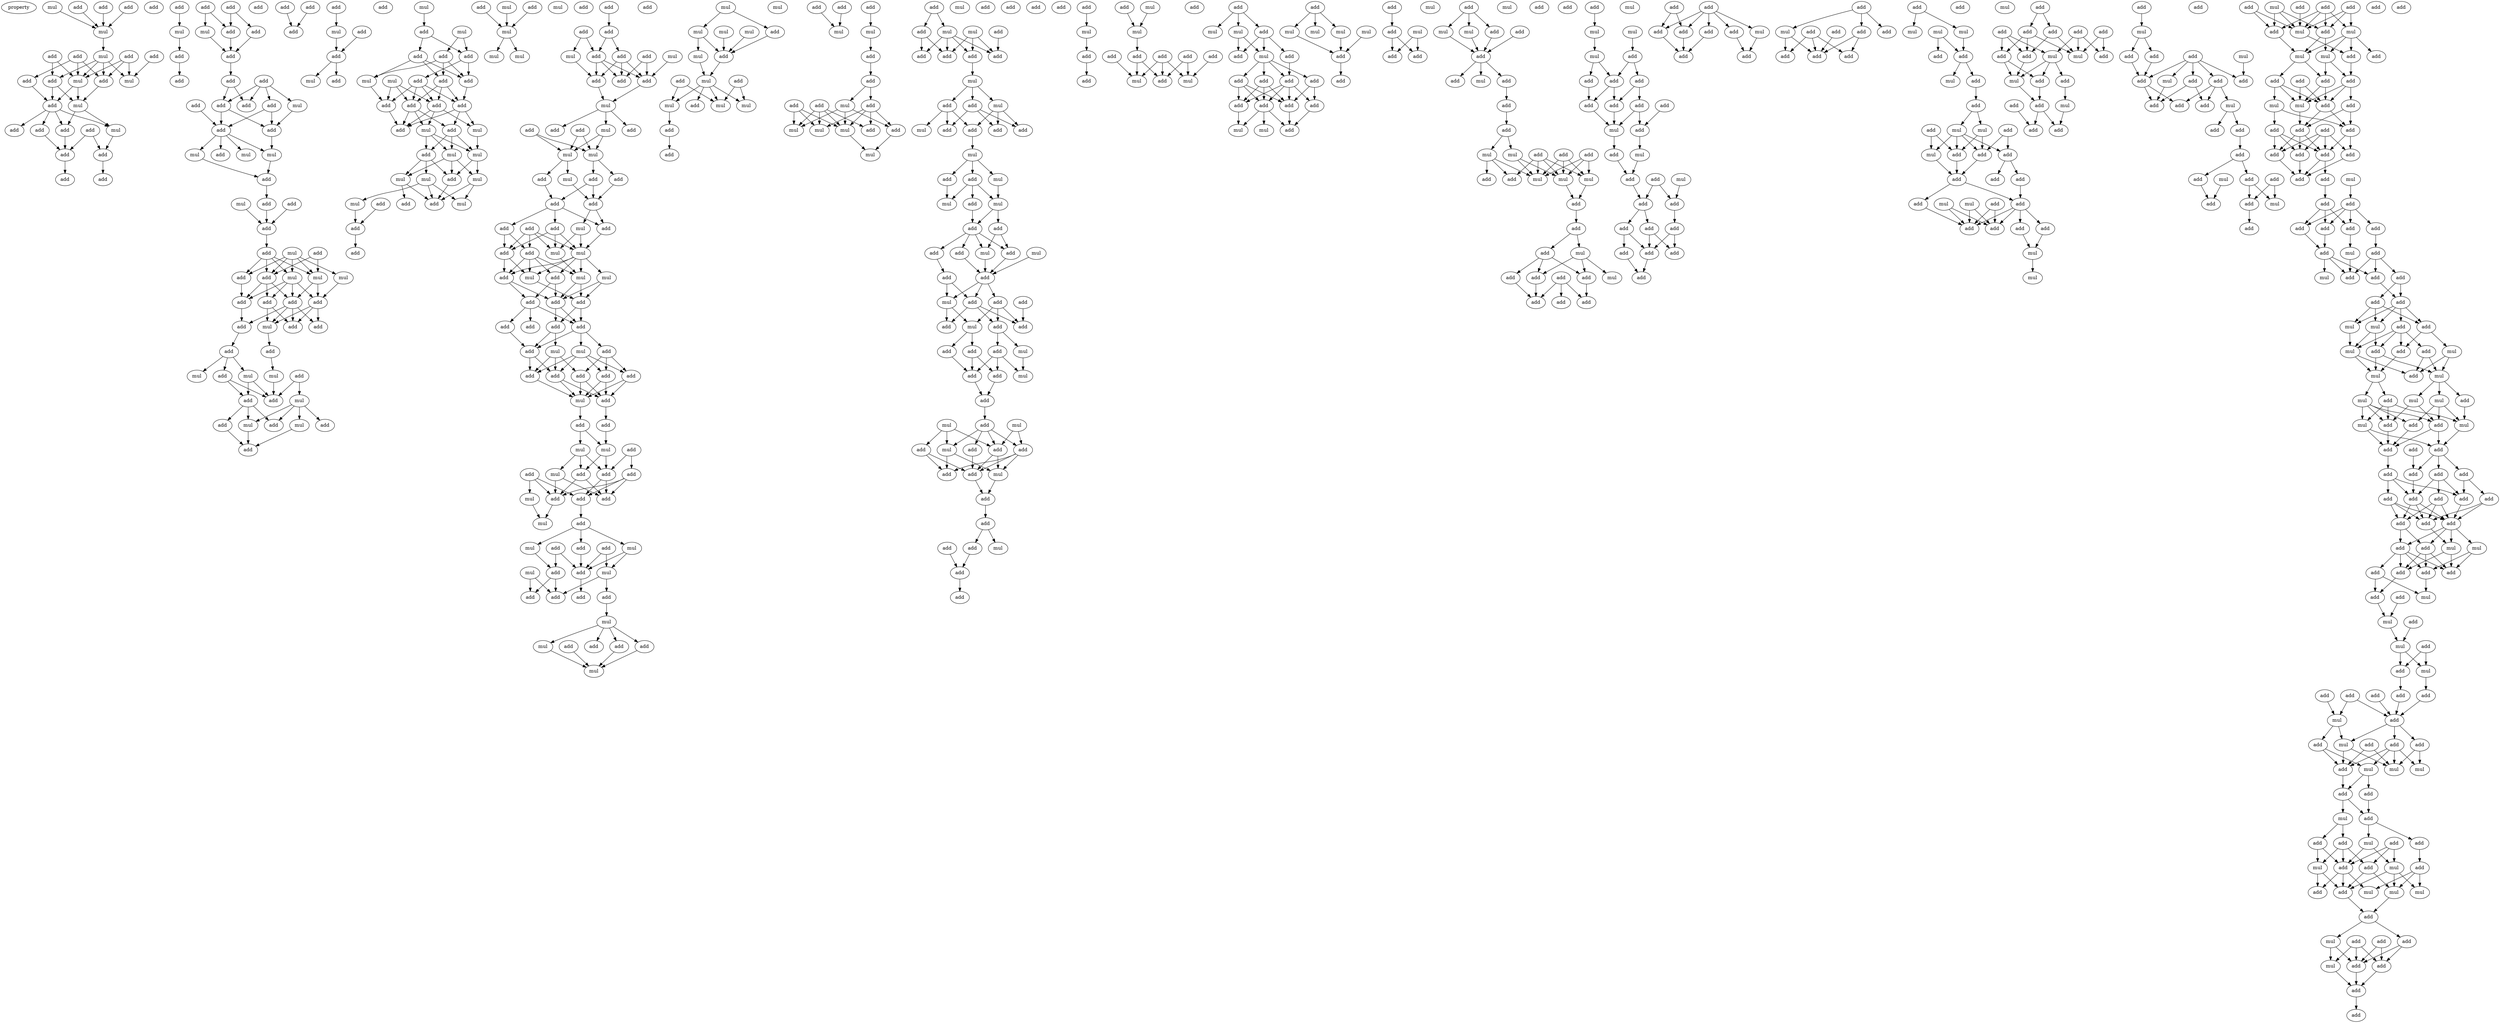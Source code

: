 digraph {
    node [fontcolor=black]
    property [mul=2,lf=1.5]
    0 [ label = mul ];
    1 [ label = add ];
    2 [ label = add ];
    3 [ label = add ];
    4 [ label = add ];
    5 [ label = mul ];
    6 [ label = add ];
    7 [ label = mul ];
    8 [ label = add ];
    9 [ label = add ];
    10 [ label = add ];
    11 [ label = mul ];
    12 [ label = add ];
    13 [ label = mul ];
    14 [ label = add ];
    15 [ label = add ];
    16 [ label = mul ];
    17 [ label = add ];
    18 [ label = add ];
    19 [ label = add ];
    20 [ label = mul ];
    21 [ label = add ];
    22 [ label = add ];
    23 [ label = add ];
    24 [ label = add ];
    25 [ label = add ];
    26 [ label = add ];
    27 [ label = add ];
    28 [ label = mul ];
    29 [ label = add ];
    30 [ label = add ];
    31 [ label = add ];
    32 [ label = add ];
    33 [ label = add ];
    34 [ label = mul ];
    35 [ label = add ];
    36 [ label = add ];
    37 [ label = add ];
    38 [ label = add ];
    39 [ label = add ];
    40 [ label = add ];
    41 [ label = mul ];
    42 [ label = add ];
    43 [ label = add ];
    44 [ label = add ];
    45 [ label = add ];
    46 [ label = add ];
    47 [ label = add ];
    48 [ label = mul ];
    49 [ label = mul ];
    50 [ label = mul ];
    51 [ label = add ];
    52 [ label = mul ];
    53 [ label = add ];
    54 [ label = add ];
    55 [ label = add ];
    56 [ label = add ];
    57 [ label = add ];
    58 [ label = add ];
    59 [ label = add ];
    60 [ label = mul ];
    61 [ label = add ];
    62 [ label = add ];
    63 [ label = mul ];
    64 [ label = mul ];
    65 [ label = mul ];
    66 [ label = add ];
    67 [ label = add ];
    68 [ label = add ];
    69 [ label = add ];
    70 [ label = add ];
    71 [ label = add ];
    72 [ label = add ];
    73 [ label = mul ];
    74 [ label = add ];
    75 [ label = add ];
    76 [ label = add ];
    77 [ label = add ];
    78 [ label = add ];
    79 [ label = mul ];
    80 [ label = mul ];
    81 [ label = mul ];
    82 [ label = add ];
    83 [ label = mul ];
    84 [ label = add ];
    85 [ label = add ];
    86 [ label = add ];
    87 [ label = mul ];
    88 [ label = mul ];
    89 [ label = add ];
    90 [ label = add ];
    91 [ label = add ];
    92 [ label = mul ];
    93 [ label = add ];
    94 [ label = add ];
    95 [ label = mul ];
    96 [ label = add ];
    97 [ label = add ];
    98 [ label = mul ];
    99 [ label = mul ];
    100 [ label = add ];
    101 [ label = add ];
    102 [ label = add ];
    103 [ label = add ];
    104 [ label = add ];
    105 [ label = add ];
    106 [ label = mul ];
    107 [ label = add ];
    108 [ label = mul ];
    109 [ label = add ];
    110 [ label = add ];
    111 [ label = add ];
    112 [ label = add ];
    113 [ label = add ];
    114 [ label = mul ];
    115 [ label = mul ];
    116 [ label = add ];
    117 [ label = mul ];
    118 [ label = add ];
    119 [ label = mul ];
    120 [ label = add ];
    121 [ label = mul ];
    122 [ label = mul ];
    123 [ label = mul ];
    124 [ label = add ];
    125 [ label = add ];
    126 [ label = mul ];
    127 [ label = add ];
    128 [ label = mul ];
    129 [ label = add ];
    130 [ label = add ];
    131 [ label = add ];
    132 [ label = mul ];
    133 [ label = add ];
    134 [ label = mul ];
    135 [ label = mul ];
    136 [ label = mul ];
    137 [ label = add ];
    138 [ label = mul ];
    139 [ label = add ];
    140 [ label = add ];
    141 [ label = add ];
    142 [ label = mul ];
    143 [ label = add ];
    144 [ label = mul ];
    145 [ label = add ];
    146 [ label = add ];
    147 [ label = add ];
    148 [ label = add ];
    149 [ label = add ];
    150 [ label = mul ];
    151 [ label = add ];
    152 [ label = add ];
    153 [ label = add ];
    154 [ label = add ];
    155 [ label = mul ];
    156 [ label = mul ];
    157 [ label = mul ];
    158 [ label = add ];
    159 [ label = add ];
    160 [ label = mul ];
    161 [ label = add ];
    162 [ label = add ];
    163 [ label = add ];
    164 [ label = add ];
    165 [ label = add ];
    166 [ label = add ];
    167 [ label = mul ];
    168 [ label = add ];
    169 [ label = add ];
    170 [ label = mul ];
    171 [ label = add ];
    172 [ label = add ];
    173 [ label = mul ];
    174 [ label = add ];
    175 [ label = mul ];
    176 [ label = mul ];
    177 [ label = mul ];
    178 [ label = add ];
    179 [ label = add ];
    180 [ label = add ];
    181 [ label = add ];
    182 [ label = add ];
    183 [ label = add ];
    184 [ label = add ];
    185 [ label = add ];
    186 [ label = mul ];
    187 [ label = mul ];
    188 [ label = add ];
    189 [ label = add ];
    190 [ label = add ];
    191 [ label = add ];
    192 [ label = add ];
    193 [ label = add ];
    194 [ label = add ];
    195 [ label = add ];
    196 [ label = mul ];
    197 [ label = add ];
    198 [ label = add ];
    199 [ label = mul ];
    200 [ label = add ];
    201 [ label = mul ];
    202 [ label = add ];
    203 [ label = add ];
    204 [ label = add ];
    205 [ label = mul ];
    206 [ label = add ];
    207 [ label = mul ];
    208 [ label = add ];
    209 [ label = add ];
    210 [ label = add ];
    211 [ label = mul ];
    212 [ label = add ];
    213 [ label = mul ];
    214 [ label = add ];
    215 [ label = add ];
    216 [ label = mul ];
    217 [ label = add ];
    218 [ label = add ];
    219 [ label = mul ];
    220 [ label = mul ];
    221 [ label = add ];
    222 [ label = add ];
    223 [ label = add ];
    224 [ label = add ];
    225 [ label = add ];
    226 [ label = mul ];
    227 [ label = add ];
    228 [ label = add ];
    229 [ label = add ];
    230 [ label = mul ];
    231 [ label = add ];
    232 [ label = mul ];
    233 [ label = mul ];
    234 [ label = mul ];
    235 [ label = mul ];
    236 [ label = add ];
    237 [ label = mul ];
    238 [ label = mul ];
    239 [ label = add ];
    240 [ label = mul ];
    241 [ label = add ];
    242 [ label = add ];
    243 [ label = mul ];
    244 [ label = add ];
    245 [ label = mul ];
    246 [ label = mul ];
    247 [ label = mul ];
    248 [ label = add ];
    249 [ label = add ];
    250 [ label = add ];
    251 [ label = add ];
    252 [ label = add ];
    253 [ label = mul ];
    254 [ label = mul ];
    255 [ label = add ];
    256 [ label = add ];
    257 [ label = add ];
    258 [ label = mul ];
    259 [ label = add ];
    260 [ label = add ];
    261 [ label = mul ];
    262 [ label = mul ];
    263 [ label = add ];
    264 [ label = mul ];
    265 [ label = add ];
    266 [ label = mul ];
    267 [ label = add ];
    268 [ label = add ];
    269 [ label = mul ];
    270 [ label = add ];
    271 [ label = mul ];
    272 [ label = add ];
    273 [ label = add ];
    274 [ label = add ];
    275 [ label = add ];
    276 [ label = mul ];
    277 [ label = add ];
    278 [ label = add ];
    279 [ label = mul ];
    280 [ label = add ];
    281 [ label = add ];
    282 [ label = add ];
    283 [ label = mul ];
    284 [ label = add ];
    285 [ label = mul ];
    286 [ label = add ];
    287 [ label = mul ];
    288 [ label = mul ];
    289 [ label = add ];
    290 [ label = mul ];
    291 [ label = add ];
    292 [ label = mul ];
    293 [ label = add ];
    294 [ label = add ];
    295 [ label = add ];
    296 [ label = mul ];
    297 [ label = mul ];
    298 [ label = add ];
    299 [ label = add ];
    300 [ label = add ];
    301 [ label = add ];
    302 [ label = add ];
    303 [ label = mul ];
    304 [ label = add ];
    305 [ label = add ];
    306 [ label = add ];
    307 [ label = add ];
    308 [ label = mul ];
    309 [ label = add ];
    310 [ label = add ];
    311 [ label = mul ];
    312 [ label = add ];
    313 [ label = add ];
    314 [ label = add ];
    315 [ label = add ];
    316 [ label = mul ];
    317 [ label = add ];
    318 [ label = add ];
    319 [ label = add ];
    320 [ label = mul ];
    321 [ label = add ];
    322 [ label = mul ];
    323 [ label = mul ];
    324 [ label = add ];
    325 [ label = add ];
    326 [ label = add ];
    327 [ label = add ];
    328 [ label = mul ];
    329 [ label = add ];
    330 [ label = add ];
    331 [ label = add ];
    332 [ label = add ];
    333 [ label = add ];
    334 [ label = add ];
    335 [ label = add ];
    336 [ label = mul ];
    337 [ label = add ];
    338 [ label = add ];
    339 [ label = add ];
    340 [ label = add ];
    341 [ label = mul ];
    342 [ label = add ];
    343 [ label = add ];
    344 [ label = add ];
    345 [ label = mul ];
    346 [ label = mul ];
    347 [ label = add ];
    348 [ label = add ];
    349 [ label = add ];
    350 [ label = add ];
    351 [ label = add ];
    352 [ label = add ];
    353 [ label = mul ];
    354 [ label = mul ];
    355 [ label = add ];
    356 [ label = add ];
    357 [ label = mul ];
    358 [ label = add ];
    359 [ label = mul ];
    360 [ label = mul ];
    361 [ label = add ];
    362 [ label = add ];
    363 [ label = add ];
    364 [ label = add ];
    365 [ label = add ];
    366 [ label = add ];
    367 [ label = add ];
    368 [ label = add ];
    369 [ label = add ];
    370 [ label = add ];
    371 [ label = mul ];
    372 [ label = mul ];
    373 [ label = add ];
    374 [ label = add ];
    375 [ label = mul ];
    376 [ label = mul ];
    377 [ label = mul ];
    378 [ label = mul ];
    379 [ label = add ];
    380 [ label = add ];
    381 [ label = add ];
    382 [ label = add ];
    383 [ label = mul ];
    384 [ label = add ];
    385 [ label = add ];
    386 [ label = mul ];
    387 [ label = add ];
    388 [ label = mul ];
    389 [ label = mul ];
    390 [ label = mul ];
    391 [ label = add ];
    392 [ label = add ];
    393 [ label = add ];
    394 [ label = add ];
    395 [ label = add ];
    396 [ label = mul ];
    397 [ label = add ];
    398 [ label = add ];
    399 [ label = add ];
    400 [ label = mul ];
    401 [ label = add ];
    402 [ label = add ];
    403 [ label = mul ];
    404 [ label = add ];
    405 [ label = mul ];
    406 [ label = mul ];
    407 [ label = add ];
    408 [ label = mul ];
    409 [ label = add ];
    410 [ label = add ];
    411 [ label = add ];
    412 [ label = add ];
    413 [ label = mul ];
    414 [ label = add ];
    415 [ label = add ];
    416 [ label = mul ];
    417 [ label = add ];
    418 [ label = add ];
    419 [ label = add ];
    420 [ label = add ];
    421 [ label = add ];
    422 [ label = add ];
    423 [ label = add ];
    424 [ label = mul ];
    425 [ label = mul ];
    426 [ label = add ];
    427 [ label = mul ];
    428 [ label = add ];
    429 [ label = add ];
    430 [ label = add ];
    431 [ label = add ];
    432 [ label = add ];
    433 [ label = add ];
    434 [ label = add ];
    435 [ label = mul ];
    436 [ label = add ];
    437 [ label = mul ];
    438 [ label = add ];
    439 [ label = mul ];
    440 [ label = add ];
    441 [ label = mul ];
    442 [ label = add ];
    443 [ label = add ];
    444 [ label = add ];
    445 [ label = add ];
    446 [ label = add ];
    447 [ label = add ];
    448 [ label = add ];
    449 [ label = add ];
    450 [ label = add ];
    451 [ label = add ];
    452 [ label = add ];
    453 [ label = add ];
    454 [ label = add ];
    455 [ label = add ];
    456 [ label = add ];
    457 [ label = mul ];
    458 [ label = add ];
    459 [ label = add ];
    460 [ label = add ];
    461 [ label = add ];
    462 [ label = mul ];
    463 [ label = add ];
    464 [ label = add ];
    465 [ label = add ];
    466 [ label = add ];
    467 [ label = add ];
    468 [ label = add ];
    469 [ label = add ];
    470 [ label = add ];
    471 [ label = mul ];
    472 [ label = mul ];
    473 [ label = mul ];
    474 [ label = add ];
    475 [ label = add ];
    476 [ label = mul ];
    477 [ label = add ];
    478 [ label = mul ];
    479 [ label = add ];
    480 [ label = add ];
    481 [ label = mul ];
    482 [ label = mul ];
    483 [ label = add ];
    484 [ label = add ];
    485 [ label = mul ];
    486 [ label = add ];
    487 [ label = add ];
    488 [ label = add ];
    489 [ label = add ];
    490 [ label = add ];
    491 [ label = add ];
    492 [ label = mul ];
    493 [ label = mul ];
    494 [ label = add ];
    495 [ label = add ];
    496 [ label = add ];
    497 [ label = add ];
    498 [ label = add ];
    499 [ label = add ];
    500 [ label = add ];
    501 [ label = mul ];
    502 [ label = mul ];
    503 [ label = add ];
    504 [ label = add ];
    505 [ label = add ];
    506 [ label = add ];
    507 [ label = add ];
    508 [ label = add ];
    509 [ label = mul ];
    510 [ label = add ];
    511 [ label = add ];
    512 [ label = mul ];
    513 [ label = add ];
    514 [ label = add ];
    515 [ label = mul ];
    516 [ label = add ];
    517 [ label = add ];
    518 [ label = add ];
    519 [ label = mul ];
    520 [ label = add ];
    521 [ label = add ];
    522 [ label = add ];
    523 [ label = mul ];
    524 [ label = mul ];
    525 [ label = add ];
    526 [ label = add ];
    527 [ label = add ];
    528 [ label = add ];
    529 [ label = add ];
    530 [ label = mul ];
    531 [ label = add ];
    532 [ label = add ];
    533 [ label = mul ];
    534 [ label = add ];
    535 [ label = add ];
    536 [ label = add ];
    537 [ label = add ];
    538 [ label = add ];
    539 [ label = add ];
    540 [ label = add ];
    541 [ label = mul ];
    542 [ label = add ];
    543 [ label = add ];
    544 [ label = mul ];
    545 [ label = add ];
    546 [ label = add ];
    547 [ label = add ];
    548 [ label = add ];
    549 [ label = add ];
    550 [ label = add ];
    551 [ label = add ];
    552 [ label = add ];
    553 [ label = mul ];
    554 [ label = add ];
    555 [ label = mul ];
    556 [ label = mul ];
    557 [ label = add ];
    558 [ label = mul ];
    559 [ label = add ];
    560 [ label = mul ];
    561 [ label = add ];
    562 [ label = add ];
    563 [ label = add ];
    564 [ label = add ];
    565 [ label = add ];
    566 [ label = mul ];
    567 [ label = mul ];
    568 [ label = add ];
    569 [ label = add ];
    570 [ label = add ];
    571 [ label = add ];
    572 [ label = add ];
    573 [ label = add ];
    574 [ label = add ];
    575 [ label = add ];
    576 [ label = add ];
    577 [ label = add ];
    578 [ label = add ];
    579 [ label = mul ];
    580 [ label = add ];
    581 [ label = add ];
    582 [ label = add ];
    583 [ label = add ];
    584 [ label = add ];
    585 [ label = add ];
    586 [ label = add ];
    587 [ label = add ];
    588 [ label = mul ];
    589 [ label = add ];
    590 [ label = add ];
    591 [ label = add ];
    592 [ label = mul ];
    593 [ label = add ];
    594 [ label = add ];
    595 [ label = add ];
    596 [ label = add ];
    597 [ label = add ];
    598 [ label = add ];
    599 [ label = mul ];
    600 [ label = mul ];
    601 [ label = mul ];
    602 [ label = add ];
    603 [ label = add ];
    604 [ label = mul ];
    605 [ label = add ];
    606 [ label = add ];
    607 [ label = mul ];
    608 [ label = mul ];
    609 [ label = add ];
    610 [ label = mul ];
    611 [ label = mul ];
    612 [ label = mul ];
    613 [ label = add ];
    614 [ label = add ];
    615 [ label = mul ];
    616 [ label = add ];
    617 [ label = add ];
    618 [ label = mul ];
    619 [ label = add ];
    620 [ label = add ];
    621 [ label = add ];
    622 [ label = add ];
    623 [ label = add ];
    624 [ label = add ];
    625 [ label = add ];
    626 [ label = add ];
    627 [ label = add ];
    628 [ label = add ];
    629 [ label = add ];
    630 [ label = add ];
    631 [ label = add ];
    632 [ label = add ];
    633 [ label = add ];
    634 [ label = add ];
    635 [ label = mul ];
    636 [ label = add ];
    637 [ label = mul ];
    638 [ label = add ];
    639 [ label = add ];
    640 [ label = add ];
    641 [ label = add ];
    642 [ label = add ];
    643 [ label = add ];
    644 [ label = mul ];
    645 [ label = mul ];
    646 [ label = add ];
    647 [ label = mul ];
    648 [ label = add ];
    649 [ label = add ];
    650 [ label = mul ];
    651 [ label = add ];
    652 [ label = add ];
    653 [ label = add ];
    654 [ label = add ];
    655 [ label = add ];
    656 [ label = mul ];
    657 [ label = add ];
    658 [ label = mul ];
    659 [ label = add ];
    660 [ label = add ];
    661 [ label = add ];
    662 [ label = add ];
    663 [ label = mul ];
    664 [ label = mul ];
    665 [ label = mul ];
    666 [ label = add ];
    667 [ label = add ];
    668 [ label = add ];
    669 [ label = add ];
    670 [ label = mul ];
    671 [ label = add ];
    672 [ label = add ];
    673 [ label = mul ];
    674 [ label = add ];
    675 [ label = add ];
    676 [ label = add ];
    677 [ label = mul ];
    678 [ label = add ];
    679 [ label = add ];
    680 [ label = mul ];
    681 [ label = mul ];
    682 [ label = add ];
    683 [ label = add ];
    684 [ label = mul ];
    685 [ label = mul ];
    686 [ label = add ];
    687 [ label = add ];
    688 [ label = mul ];
    689 [ label = add ];
    690 [ label = add ];
    691 [ label = mul ];
    692 [ label = add ];
    693 [ label = add ];
    694 [ label = add ];
    695 [ label = add ];
    696 [ label = add ];
    0 -> 5 [ name = 0 ];
    1 -> 5 [ name = 1 ];
    2 -> 5 [ name = 2 ];
    4 -> 5 [ name = 3 ];
    5 -> 7 [ name = 4 ];
    6 -> 11 [ name = 5 ];
    6 -> 13 [ name = 6 ];
    6 -> 15 [ name = 7 ];
    7 -> 11 [ name = 8 ];
    7 -> 13 [ name = 9 ];
    7 -> 14 [ name = 10 ];
    7 -> 15 [ name = 11 ];
    8 -> 11 [ name = 12 ];
    8 -> 12 [ name = 13 ];
    8 -> 15 [ name = 14 ];
    9 -> 11 [ name = 15 ];
    9 -> 14 [ name = 16 ];
    10 -> 13 [ name = 17 ];
    11 -> 16 [ name = 18 ];
    11 -> 17 [ name = 19 ];
    12 -> 17 [ name = 20 ];
    14 -> 16 [ name = 21 ];
    14 -> 17 [ name = 22 ];
    15 -> 16 [ name = 23 ];
    16 -> 20 [ name = 24 ];
    16 -> 21 [ name = 25 ];
    17 -> 18 [ name = 26 ];
    17 -> 19 [ name = 27 ];
    17 -> 20 [ name = 28 ];
    17 -> 21 [ name = 29 ];
    19 -> 23 [ name = 30 ];
    20 -> 25 [ name = 31 ];
    21 -> 23 [ name = 32 ];
    22 -> 23 [ name = 33 ];
    22 -> 25 [ name = 34 ];
    23 -> 27 [ name = 35 ];
    24 -> 28 [ name = 36 ];
    25 -> 26 [ name = 37 ];
    28 -> 29 [ name = 38 ];
    29 -> 30 [ name = 39 ];
    31 -> 33 [ name = 40 ];
    31 -> 35 [ name = 41 ];
    32 -> 33 [ name = 42 ];
    32 -> 34 [ name = 43 ];
    33 -> 37 [ name = 44 ];
    34 -> 37 [ name = 45 ];
    35 -> 37 [ name = 46 ];
    37 -> 39 [ name = 47 ];
    38 -> 40 [ name = 48 ];
    38 -> 41 [ name = 49 ];
    38 -> 43 [ name = 50 ];
    38 -> 44 [ name = 51 ];
    39 -> 40 [ name = 52 ];
    39 -> 43 [ name = 53 ];
    41 -> 46 [ name = 54 ];
    42 -> 45 [ name = 55 ];
    43 -> 45 [ name = 56 ];
    43 -> 46 [ name = 57 ];
    44 -> 45 [ name = 58 ];
    44 -> 46 [ name = 59 ];
    45 -> 47 [ name = 60 ];
    45 -> 48 [ name = 61 ];
    45 -> 49 [ name = 62 ];
    45 -> 50 [ name = 63 ];
    46 -> 49 [ name = 64 ];
    48 -> 51 [ name = 65 ];
    49 -> 51 [ name = 66 ];
    51 -> 54 [ name = 67 ];
    52 -> 58 [ name = 68 ];
    53 -> 57 [ name = 69 ];
    54 -> 58 [ name = 70 ];
    55 -> 57 [ name = 71 ];
    56 -> 58 [ name = 72 ];
    58 -> 61 [ name = 73 ];
    59 -> 64 [ name = 74 ];
    59 -> 66 [ name = 75 ];
    60 -> 62 [ name = 76 ];
    60 -> 63 [ name = 77 ];
    60 -> 64 [ name = 78 ];
    60 -> 65 [ name = 79 ];
    60 -> 66 [ name = 80 ];
    61 -> 62 [ name = 81 ];
    61 -> 63 [ name = 82 ];
    61 -> 64 [ name = 83 ];
    61 -> 66 [ name = 84 ];
    62 -> 69 [ name = 85 ];
    63 -> 67 [ name = 86 ];
    63 -> 68 [ name = 87 ];
    63 -> 69 [ name = 88 ];
    63 -> 70 [ name = 89 ];
    64 -> 67 [ name = 90 ];
    64 -> 68 [ name = 91 ];
    65 -> 67 [ name = 92 ];
    66 -> 68 [ name = 93 ];
    66 -> 69 [ name = 94 ];
    66 -> 70 [ name = 95 ];
    67 -> 71 [ name = 96 ];
    67 -> 73 [ name = 97 ];
    67 -> 74 [ name = 98 ];
    68 -> 71 [ name = 99 ];
    68 -> 72 [ name = 100 ];
    68 -> 73 [ name = 101 ];
    68 -> 74 [ name = 102 ];
    69 -> 72 [ name = 103 ];
    70 -> 73 [ name = 104 ];
    70 -> 74 [ name = 105 ];
    72 -> 76 [ name = 106 ];
    73 -> 75 [ name = 107 ];
    75 -> 80 [ name = 108 ];
    76 -> 78 [ name = 109 ];
    76 -> 79 [ name = 110 ];
    76 -> 81 [ name = 111 ];
    77 -> 82 [ name = 112 ];
    77 -> 83 [ name = 113 ];
    78 -> 82 [ name = 114 ];
    78 -> 84 [ name = 115 ];
    79 -> 82 [ name = 116 ];
    79 -> 84 [ name = 117 ];
    80 -> 82 [ name = 118 ];
    83 -> 86 [ name = 119 ];
    83 -> 87 [ name = 120 ];
    83 -> 88 [ name = 121 ];
    83 -> 89 [ name = 122 ];
    84 -> 85 [ name = 123 ];
    84 -> 86 [ name = 124 ];
    84 -> 88 [ name = 125 ];
    85 -> 91 [ name = 126 ];
    87 -> 91 [ name = 127 ];
    88 -> 91 [ name = 128 ];
    90 -> 92 [ name = 129 ];
    92 -> 94 [ name = 130 ];
    93 -> 94 [ name = 131 ];
    94 -> 95 [ name = 132 ];
    94 -> 97 [ name = 133 ];
    98 -> 100 [ name = 134 ];
    99 -> 101 [ name = 135 ];
    99 -> 103 [ name = 136 ];
    100 -> 102 [ name = 137 ];
    100 -> 103 [ name = 138 ];
    101 -> 104 [ name = 139 ];
    101 -> 107 [ name = 140 ];
    101 -> 108 [ name = 141 ];
    102 -> 104 [ name = 142 ];
    102 -> 107 [ name = 143 ];
    102 -> 108 [ name = 144 ];
    103 -> 104 [ name = 145 ];
    103 -> 105 [ name = 146 ];
    104 -> 112 [ name = 147 ];
    105 -> 109 [ name = 148 ];
    105 -> 110 [ name = 149 ];
    105 -> 111 [ name = 150 ];
    105 -> 112 [ name = 151 ];
    106 -> 109 [ name = 152 ];
    106 -> 110 [ name = 153 ];
    106 -> 111 [ name = 154 ];
    107 -> 109 [ name = 155 ];
    107 -> 111 [ name = 156 ];
    107 -> 112 [ name = 157 ];
    108 -> 110 [ name = 158 ];
    109 -> 114 [ name = 159 ];
    109 -> 115 [ name = 160 ];
    109 -> 116 [ name = 161 ];
    110 -> 116 [ name = 162 ];
    111 -> 113 [ name = 163 ];
    111 -> 115 [ name = 164 ];
    111 -> 116 [ name = 165 ];
    112 -> 113 [ name = 166 ];
    112 -> 114 [ name = 167 ];
    112 -> 116 [ name = 168 ];
    113 -> 117 [ name = 169 ];
    113 -> 118 [ name = 170 ];
    113 -> 119 [ name = 171 ];
    114 -> 119 [ name = 172 ];
    115 -> 117 [ name = 173 ];
    115 -> 118 [ name = 174 ];
    115 -> 119 [ name = 175 ];
    117 -> 120 [ name = 176 ];
    117 -> 122 [ name = 177 ];
    117 -> 123 [ name = 178 ];
    118 -> 120 [ name = 179 ];
    118 -> 121 [ name = 180 ];
    118 -> 123 [ name = 181 ];
    119 -> 120 [ name = 182 ];
    119 -> 122 [ name = 183 ];
    120 -> 124 [ name = 184 ];
    121 -> 124 [ name = 185 ];
    121 -> 126 [ name = 186 ];
    121 -> 128 [ name = 187 ];
    122 -> 124 [ name = 188 ];
    122 -> 128 [ name = 189 ];
    123 -> 124 [ name = 190 ];
    123 -> 125 [ name = 191 ];
    126 -> 129 [ name = 192 ];
    127 -> 129 [ name = 193 ];
    129 -> 130 [ name = 194 ];
    131 -> 134 [ name = 195 ];
    132 -> 134 [ name = 196 ];
    133 -> 134 [ name = 197 ];
    134 -> 136 [ name = 198 ];
    134 -> 138 [ name = 199 ];
    139 -> 141 [ name = 200 ];
    140 -> 142 [ name = 201 ];
    140 -> 146 [ name = 202 ];
    141 -> 143 [ name = 203 ];
    141 -> 146 [ name = 204 ];
    142 -> 149 [ name = 205 ];
    143 -> 147 [ name = 206 ];
    143 -> 148 [ name = 207 ];
    143 -> 149 [ name = 208 ];
    144 -> 147 [ name = 209 ];
    145 -> 147 [ name = 210 ];
    145 -> 148 [ name = 211 ];
    146 -> 147 [ name = 212 ];
    146 -> 148 [ name = 213 ];
    146 -> 149 [ name = 214 ];
    147 -> 150 [ name = 215 ];
    149 -> 150 [ name = 216 ];
    150 -> 152 [ name = 217 ];
    150 -> 154 [ name = 218 ];
    150 -> 155 [ name = 219 ];
    151 -> 156 [ name = 220 ];
    151 -> 157 [ name = 221 ];
    153 -> 156 [ name = 222 ];
    153 -> 157 [ name = 223 ];
    155 -> 156 [ name = 224 ];
    155 -> 157 [ name = 225 ];
    156 -> 159 [ name = 226 ];
    156 -> 162 [ name = 227 ];
    157 -> 160 [ name = 228 ];
    157 -> 161 [ name = 229 ];
    159 -> 163 [ name = 230 ];
    159 -> 164 [ name = 231 ];
    160 -> 164 [ name = 232 ];
    161 -> 163 [ name = 233 ];
    162 -> 164 [ name = 234 ];
    163 -> 165 [ name = 235 ];
    163 -> 166 [ name = 236 ];
    163 -> 169 [ name = 237 ];
    164 -> 166 [ name = 238 ];
    164 -> 167 [ name = 239 ];
    165 -> 171 [ name = 240 ];
    165 -> 172 [ name = 241 ];
    166 -> 170 [ name = 242 ];
    167 -> 170 [ name = 243 ];
    167 -> 173 [ name = 244 ];
    168 -> 170 [ name = 245 ];
    168 -> 171 [ name = 246 ];
    168 -> 172 [ name = 247 ];
    168 -> 173 [ name = 248 ];
    169 -> 170 [ name = 249 ];
    169 -> 171 [ name = 250 ];
    169 -> 173 [ name = 251 ];
    170 -> 174 [ name = 252 ];
    170 -> 175 [ name = 253 ];
    170 -> 176 [ name = 254 ];
    170 -> 177 [ name = 255 ];
    170 -> 178 [ name = 256 ];
    171 -> 174 [ name = 257 ];
    171 -> 176 [ name = 258 ];
    172 -> 174 [ name = 259 ];
    172 -> 175 [ name = 260 ];
    172 -> 176 [ name = 261 ];
    172 -> 178 [ name = 262 ];
    173 -> 175 [ name = 263 ];
    174 -> 179 [ name = 264 ];
    174 -> 180 [ name = 265 ];
    175 -> 180 [ name = 266 ];
    175 -> 181 [ name = 267 ];
    176 -> 181 [ name = 268 ];
    177 -> 180 [ name = 269 ];
    177 -> 181 [ name = 270 ];
    178 -> 179 [ name = 271 ];
    178 -> 180 [ name = 272 ];
    179 -> 182 [ name = 273 ];
    179 -> 184 [ name = 274 ];
    179 -> 185 [ name = 275 ];
    180 -> 183 [ name = 276 ];
    180 -> 185 [ name = 277 ];
    181 -> 183 [ name = 278 ];
    181 -> 185 [ name = 279 ];
    183 -> 187 [ name = 280 ];
    183 -> 189 [ name = 281 ];
    184 -> 189 [ name = 282 ];
    185 -> 186 [ name = 283 ];
    185 -> 188 [ name = 284 ];
    185 -> 189 [ name = 285 ];
    186 -> 190 [ name = 286 ];
    186 -> 191 [ name = 287 ];
    186 -> 192 [ name = 288 ];
    186 -> 193 [ name = 289 ];
    187 -> 190 [ name = 290 ];
    187 -> 192 [ name = 291 ];
    187 -> 194 [ name = 292 ];
    188 -> 191 [ name = 293 ];
    188 -> 193 [ name = 294 ];
    188 -> 194 [ name = 295 ];
    189 -> 190 [ name = 296 ];
    189 -> 192 [ name = 297 ];
    190 -> 196 [ name = 298 ];
    191 -> 195 [ name = 299 ];
    191 -> 196 [ name = 300 ];
    192 -> 195 [ name = 301 ];
    192 -> 196 [ name = 302 ];
    193 -> 195 [ name = 303 ];
    193 -> 196 [ name = 304 ];
    194 -> 195 [ name = 305 ];
    194 -> 196 [ name = 306 ];
    195 -> 197 [ name = 307 ];
    196 -> 198 [ name = 308 ];
    197 -> 199 [ name = 309 ];
    198 -> 199 [ name = 310 ];
    198 -> 201 [ name = 311 ];
    199 -> 203 [ name = 312 ];
    199 -> 204 [ name = 313 ];
    200 -> 204 [ name = 314 ];
    200 -> 206 [ name = 315 ];
    201 -> 203 [ name = 316 ];
    201 -> 204 [ name = 317 ];
    201 -> 205 [ name = 318 ];
    202 -> 207 [ name = 319 ];
    202 -> 208 [ name = 320 ];
    202 -> 209 [ name = 321 ];
    203 -> 209 [ name = 322 ];
    203 -> 210 [ name = 323 ];
    204 -> 208 [ name = 324 ];
    204 -> 210 [ name = 325 ];
    205 -> 209 [ name = 326 ];
    205 -> 210 [ name = 327 ];
    206 -> 208 [ name = 328 ];
    206 -> 209 [ name = 329 ];
    206 -> 210 [ name = 330 ];
    207 -> 211 [ name = 331 ];
    208 -> 212 [ name = 332 ];
    209 -> 211 [ name = 333 ];
    212 -> 213 [ name = 334 ];
    212 -> 215 [ name = 335 ];
    212 -> 216 [ name = 336 ];
    213 -> 219 [ name = 337 ];
    213 -> 221 [ name = 338 ];
    214 -> 219 [ name = 339 ];
    214 -> 221 [ name = 340 ];
    215 -> 221 [ name = 341 ];
    216 -> 218 [ name = 342 ];
    217 -> 218 [ name = 343 ];
    217 -> 221 [ name = 344 ];
    218 -> 222 [ name = 345 ];
    218 -> 223 [ name = 346 ];
    219 -> 223 [ name = 347 ];
    219 -> 224 [ name = 348 ];
    220 -> 222 [ name = 349 ];
    220 -> 223 [ name = 350 ];
    221 -> 225 [ name = 351 ];
    224 -> 226 [ name = 352 ];
    226 -> 227 [ name = 353 ];
    226 -> 228 [ name = 354 ];
    226 -> 229 [ name = 355 ];
    226 -> 230 [ name = 356 ];
    227 -> 232 [ name = 357 ];
    229 -> 232 [ name = 358 ];
    230 -> 232 [ name = 359 ];
    231 -> 232 [ name = 360 ];
    233 -> 236 [ name = 361 ];
    233 -> 237 [ name = 362 ];
    234 -> 239 [ name = 363 ];
    235 -> 239 [ name = 364 ];
    236 -> 239 [ name = 365 ];
    237 -> 238 [ name = 366 ];
    237 -> 239 [ name = 367 ];
    238 -> 240 [ name = 368 ];
    239 -> 240 [ name = 369 ];
    240 -> 244 [ name = 370 ];
    240 -> 245 [ name = 371 ];
    240 -> 246 [ name = 372 ];
    240 -> 247 [ name = 373 ];
    241 -> 245 [ name = 374 ];
    241 -> 246 [ name = 375 ];
    242 -> 246 [ name = 376 ];
    242 -> 247 [ name = 377 ];
    245 -> 248 [ name = 378 ];
    248 -> 251 [ name = 379 ];
    249 -> 254 [ name = 380 ];
    250 -> 253 [ name = 381 ];
    252 -> 254 [ name = 382 ];
    253 -> 255 [ name = 383 ];
    255 -> 256 [ name = 384 ];
    256 -> 257 [ name = 385 ];
    256 -> 258 [ name = 386 ];
    257 -> 261 [ name = 387 ];
    257 -> 263 [ name = 388 ];
    257 -> 264 [ name = 389 ];
    257 -> 265 [ name = 390 ];
    258 -> 262 [ name = 391 ];
    258 -> 264 [ name = 392 ];
    258 -> 265 [ name = 393 ];
    259 -> 261 [ name = 394 ];
    259 -> 262 [ name = 395 ];
    259 -> 264 [ name = 396 ];
    260 -> 261 [ name = 397 ];
    260 -> 262 [ name = 398 ];
    260 -> 263 [ name = 399 ];
    260 -> 264 [ name = 400 ];
    264 -> 266 [ name = 401 ];
    265 -> 266 [ name = 402 ];
    267 -> 269 [ name = 403 ];
    267 -> 270 [ name = 404 ];
    268 -> 273 [ name = 405 ];
    269 -> 272 [ name = 406 ];
    269 -> 273 [ name = 407 ];
    269 -> 274 [ name = 408 ];
    269 -> 275 [ name = 409 ];
    270 -> 272 [ name = 410 ];
    270 -> 275 [ name = 411 ];
    271 -> 272 [ name = 412 ];
    271 -> 273 [ name = 413 ];
    271 -> 274 [ name = 414 ];
    274 -> 276 [ name = 415 ];
    276 -> 277 [ name = 416 ];
    276 -> 278 [ name = 417 ];
    276 -> 279 [ name = 418 ];
    277 -> 280 [ name = 419 ];
    277 -> 282 [ name = 420 ];
    277 -> 283 [ name = 421 ];
    278 -> 280 [ name = 422 ];
    278 -> 281 [ name = 423 ];
    278 -> 284 [ name = 424 ];
    279 -> 281 [ name = 425 ];
    279 -> 282 [ name = 426 ];
    279 -> 284 [ name = 427 ];
    282 -> 285 [ name = 428 ];
    285 -> 286 [ name = 429 ];
    285 -> 288 [ name = 430 ];
    285 -> 289 [ name = 431 ];
    286 -> 290 [ name = 432 ];
    288 -> 292 [ name = 433 ];
    289 -> 290 [ name = 434 ];
    289 -> 291 [ name = 435 ];
    289 -> 292 [ name = 436 ];
    291 -> 294 [ name = 437 ];
    292 -> 293 [ name = 438 ];
    292 -> 294 [ name = 439 ];
    293 -> 295 [ name = 440 ];
    293 -> 296 [ name = 441 ];
    294 -> 295 [ name = 442 ];
    294 -> 296 [ name = 443 ];
    294 -> 298 [ name = 444 ];
    294 -> 299 [ name = 445 ];
    295 -> 300 [ name = 446 ];
    296 -> 300 [ name = 447 ];
    297 -> 300 [ name = 448 ];
    298 -> 300 [ name = 449 ];
    299 -> 301 [ name = 450 ];
    300 -> 302 [ name = 451 ];
    300 -> 303 [ name = 452 ];
    300 -> 304 [ name = 453 ];
    301 -> 303 [ name = 454 ];
    301 -> 304 [ name = 455 ];
    302 -> 306 [ name = 456 ];
    302 -> 308 [ name = 457 ];
    302 -> 310 [ name = 458 ];
    303 -> 307 [ name = 459 ];
    303 -> 308 [ name = 460 ];
    304 -> 306 [ name = 461 ];
    304 -> 307 [ name = 462 ];
    304 -> 310 [ name = 463 ];
    305 -> 310 [ name = 464 ];
    306 -> 311 [ name = 465 ];
    306 -> 312 [ name = 466 ];
    308 -> 313 [ name = 467 ];
    308 -> 314 [ name = 468 ];
    311 -> 316 [ name = 469 ];
    312 -> 315 [ name = 470 ];
    312 -> 316 [ name = 471 ];
    312 -> 318 [ name = 472 ];
    313 -> 315 [ name = 473 ];
    314 -> 315 [ name = 474 ];
    314 -> 318 [ name = 475 ];
    315 -> 319 [ name = 476 ];
    318 -> 319 [ name = 477 ];
    319 -> 321 [ name = 478 ];
    320 -> 323 [ name = 479 ];
    320 -> 324 [ name = 480 ];
    320 -> 325 [ name = 481 ];
    321 -> 323 [ name = 482 ];
    321 -> 324 [ name = 483 ];
    321 -> 326 [ name = 484 ];
    321 -> 327 [ name = 485 ];
    322 -> 324 [ name = 486 ];
    322 -> 326 [ name = 487 ];
    323 -> 328 [ name = 488 ];
    323 -> 329 [ name = 489 ];
    324 -> 328 [ name = 490 ];
    324 -> 330 [ name = 491 ];
    325 -> 329 [ name = 492 ];
    325 -> 330 [ name = 493 ];
    326 -> 328 [ name = 494 ];
    326 -> 329 [ name = 495 ];
    326 -> 330 [ name = 496 ];
    327 -> 330 [ name = 497 ];
    328 -> 331 [ name = 498 ];
    330 -> 331 [ name = 499 ];
    331 -> 332 [ name = 500 ];
    332 -> 336 [ name = 501 ];
    332 -> 337 [ name = 502 ];
    335 -> 338 [ name = 503 ];
    337 -> 338 [ name = 504 ];
    338 -> 339 [ name = 505 ];
    340 -> 341 [ name = 506 ];
    341 -> 342 [ name = 507 ];
    342 -> 343 [ name = 508 ];
    344 -> 346 [ name = 509 ];
    345 -> 346 [ name = 510 ];
    346 -> 347 [ name = 511 ];
    347 -> 352 [ name = 512 ];
    347 -> 354 [ name = 513 ];
    348 -> 353 [ name = 514 ];
    349 -> 354 [ name = 515 ];
    350 -> 352 [ name = 516 ];
    350 -> 353 [ name = 517 ];
    350 -> 354 [ name = 518 ];
    351 -> 352 [ name = 519 ];
    351 -> 353 [ name = 520 ];
    356 -> 357 [ name = 521 ];
    356 -> 358 [ name = 522 ];
    356 -> 359 [ name = 523 ];
    358 -> 360 [ name = 524 ];
    358 -> 361 [ name = 525 ];
    358 -> 362 [ name = 526 ];
    359 -> 360 [ name = 527 ];
    359 -> 361 [ name = 528 ];
    360 -> 363 [ name = 529 ];
    360 -> 364 [ name = 530 ];
    360 -> 365 [ name = 531 ];
    360 -> 366 [ name = 532 ];
    362 -> 363 [ name = 533 ];
    363 -> 367 [ name = 534 ];
    363 -> 368 [ name = 535 ];
    363 -> 369 [ name = 536 ];
    363 -> 370 [ name = 537 ];
    364 -> 367 [ name = 538 ];
    364 -> 369 [ name = 539 ];
    365 -> 368 [ name = 540 ];
    365 -> 369 [ name = 541 ];
    365 -> 370 [ name = 542 ];
    366 -> 368 [ name = 543 ];
    366 -> 369 [ name = 544 ];
    366 -> 370 [ name = 545 ];
    367 -> 373 [ name = 546 ];
    368 -> 372 [ name = 547 ];
    369 -> 373 [ name = 548 ];
    370 -> 371 [ name = 549 ];
    370 -> 372 [ name = 550 ];
    370 -> 373 [ name = 551 ];
    374 -> 375 [ name = 552 ];
    374 -> 376 [ name = 553 ];
    374 -> 378 [ name = 554 ];
    375 -> 379 [ name = 555 ];
    377 -> 379 [ name = 556 ];
    378 -> 379 [ name = 557 ];
    379 -> 382 [ name = 558 ];
    380 -> 381 [ name = 559 ];
    381 -> 384 [ name = 560 ];
    381 -> 385 [ name = 561 ];
    383 -> 384 [ name = 562 ];
    383 -> 385 [ name = 563 ];
    387 -> 388 [ name = 564 ];
    387 -> 390 [ name = 565 ];
    387 -> 391 [ name = 566 ];
    388 -> 393 [ name = 567 ];
    390 -> 393 [ name = 568 ];
    391 -> 393 [ name = 569 ];
    392 -> 393 [ name = 570 ];
    393 -> 394 [ name = 571 ];
    393 -> 396 [ name = 572 ];
    393 -> 397 [ name = 573 ];
    397 -> 398 [ name = 574 ];
    398 -> 399 [ name = 575 ];
    399 -> 400 [ name = 576 ];
    399 -> 403 [ name = 577 ];
    400 -> 406 [ name = 578 ];
    400 -> 407 [ name = 579 ];
    400 -> 409 [ name = 580 ];
    401 -> 405 [ name = 581 ];
    401 -> 406 [ name = 582 ];
    401 -> 407 [ name = 583 ];
    401 -> 408 [ name = 584 ];
    402 -> 405 [ name = 585 ];
    402 -> 406 [ name = 586 ];
    402 -> 408 [ name = 587 ];
    403 -> 406 [ name = 588 ];
    403 -> 408 [ name = 589 ];
    404 -> 405 [ name = 590 ];
    404 -> 406 [ name = 591 ];
    404 -> 408 [ name = 592 ];
    405 -> 410 [ name = 593 ];
    408 -> 410 [ name = 594 ];
    410 -> 411 [ name = 595 ];
    411 -> 412 [ name = 596 ];
    411 -> 413 [ name = 597 ];
    412 -> 414 [ name = 598 ];
    412 -> 417 [ name = 599 ];
    412 -> 418 [ name = 600 ];
    413 -> 414 [ name = 601 ];
    413 -> 416 [ name = 602 ];
    413 -> 418 [ name = 603 ];
    414 -> 420 [ name = 604 ];
    415 -> 419 [ name = 605 ];
    415 -> 420 [ name = 606 ];
    415 -> 422 [ name = 607 ];
    417 -> 419 [ name = 608 ];
    418 -> 419 [ name = 609 ];
    423 -> 425 [ name = 610 ];
    424 -> 426 [ name = 611 ];
    425 -> 427 [ name = 612 ];
    426 -> 428 [ name = 613 ];
    426 -> 429 [ name = 614 ];
    427 -> 429 [ name = 615 ];
    427 -> 430 [ name = 616 ];
    428 -> 432 [ name = 617 ];
    428 -> 433 [ name = 618 ];
    429 -> 431 [ name = 619 ];
    429 -> 433 [ name = 620 ];
    430 -> 431 [ name = 621 ];
    431 -> 435 [ name = 622 ];
    432 -> 435 [ name = 623 ];
    432 -> 436 [ name = 624 ];
    433 -> 435 [ name = 625 ];
    434 -> 436 [ name = 626 ];
    435 -> 438 [ name = 627 ];
    436 -> 439 [ name = 628 ];
    438 -> 442 [ name = 629 ];
    439 -> 442 [ name = 630 ];
    440 -> 443 [ name = 631 ];
    440 -> 444 [ name = 632 ];
    441 -> 444 [ name = 633 ];
    442 -> 443 [ name = 634 ];
    443 -> 446 [ name = 635 ];
    443 -> 447 [ name = 636 ];
    444 -> 445 [ name = 637 ];
    445 -> 449 [ name = 638 ];
    445 -> 450 [ name = 639 ];
    446 -> 448 [ name = 640 ];
    446 -> 450 [ name = 641 ];
    447 -> 449 [ name = 642 ];
    447 -> 450 [ name = 643 ];
    448 -> 452 [ name = 644 ];
    450 -> 452 [ name = 645 ];
    451 -> 454 [ name = 646 ];
    451 -> 455 [ name = 647 ];
    453 -> 454 [ name = 648 ];
    453 -> 455 [ name = 649 ];
    453 -> 456 [ name = 650 ];
    453 -> 457 [ name = 651 ];
    453 -> 458 [ name = 652 ];
    454 -> 459 [ name = 653 ];
    455 -> 459 [ name = 654 ];
    456 -> 460 [ name = 655 ];
    457 -> 460 [ name = 656 ];
    458 -> 459 [ name = 657 ];
    461 -> 462 [ name = 658 ];
    461 -> 463 [ name = 659 ];
    461 -> 466 [ name = 660 ];
    462 -> 467 [ name = 661 ];
    462 -> 468 [ name = 662 ];
    463 -> 468 [ name = 663 ];
    463 -> 469 [ name = 664 ];
    464 -> 468 [ name = 665 ];
    465 -> 467 [ name = 666 ];
    465 -> 468 [ name = 667 ];
    465 -> 469 [ name = 668 ];
    470 -> 471 [ name = 669 ];
    470 -> 472 [ name = 670 ];
    471 -> 474 [ name = 671 ];
    473 -> 474 [ name = 672 ];
    473 -> 475 [ name = 673 ];
    474 -> 476 [ name = 674 ];
    474 -> 479 [ name = 675 ];
    479 -> 480 [ name = 676 ];
    480 -> 481 [ name = 677 ];
    480 -> 482 [ name = 678 ];
    481 -> 486 [ name = 679 ];
    481 -> 487 [ name = 680 ];
    482 -> 485 [ name = 681 ];
    482 -> 486 [ name = 682 ];
    482 -> 487 [ name = 683 ];
    482 -> 488 [ name = 684 ];
    483 -> 485 [ name = 685 ];
    483 -> 487 [ name = 686 ];
    484 -> 486 [ name = 687 ];
    484 -> 488 [ name = 688 ];
    485 -> 490 [ name = 689 ];
    486 -> 490 [ name = 690 ];
    487 -> 490 [ name = 691 ];
    488 -> 489 [ name = 692 ];
    488 -> 491 [ name = 693 ];
    490 -> 495 [ name = 694 ];
    490 -> 496 [ name = 695 ];
    491 -> 496 [ name = 696 ];
    492 -> 499 [ name = 697 ];
    492 -> 500 [ name = 698 ];
    493 -> 499 [ name = 699 ];
    493 -> 500 [ name = 700 ];
    494 -> 499 [ name = 701 ];
    494 -> 500 [ name = 702 ];
    495 -> 500 [ name = 703 ];
    496 -> 497 [ name = 704 ];
    496 -> 498 [ name = 705 ];
    496 -> 499 [ name = 706 ];
    496 -> 500 [ name = 707 ];
    497 -> 501 [ name = 708 ];
    498 -> 501 [ name = 709 ];
    501 -> 502 [ name = 710 ];
    503 -> 504 [ name = 711 ];
    503 -> 507 [ name = 712 ];
    504 -> 510 [ name = 713 ];
    504 -> 511 [ name = 714 ];
    504 -> 512 [ name = 715 ];
    505 -> 509 [ name = 716 ];
    505 -> 512 [ name = 717 ];
    505 -> 513 [ name = 718 ];
    506 -> 509 [ name = 719 ];
    506 -> 510 [ name = 720 ];
    506 -> 511 [ name = 721 ];
    507 -> 510 [ name = 722 ];
    507 -> 512 [ name = 723 ];
    508 -> 512 [ name = 724 ];
    508 -> 513 [ name = 725 ];
    509 -> 514 [ name = 726 ];
    509 -> 515 [ name = 727 ];
    509 -> 516 [ name = 728 ];
    510 -> 515 [ name = 729 ];
    511 -> 515 [ name = 730 ];
    511 -> 516 [ name = 731 ];
    514 -> 519 [ name = 732 ];
    515 -> 517 [ name = 733 ];
    516 -> 517 [ name = 734 ];
    517 -> 520 [ name = 735 ];
    517 -> 521 [ name = 736 ];
    518 -> 520 [ name = 737 ];
    519 -> 521 [ name = 738 ];
    522 -> 523 [ name = 739 ];
    523 -> 525 [ name = 740 ];
    523 -> 526 [ name = 741 ];
    524 -> 529 [ name = 742 ];
    525 -> 532 [ name = 743 ];
    526 -> 532 [ name = 744 ];
    527 -> 528 [ name = 745 ];
    527 -> 529 [ name = 746 ];
    527 -> 530 [ name = 747 ];
    527 -> 531 [ name = 748 ];
    527 -> 532 [ name = 749 ];
    528 -> 533 [ name = 750 ];
    528 -> 535 [ name = 751 ];
    528 -> 536 [ name = 752 ];
    530 -> 534 [ name = 753 ];
    531 -> 534 [ name = 754 ];
    531 -> 536 [ name = 755 ];
    532 -> 534 [ name = 756 ];
    532 -> 535 [ name = 757 ];
    533 -> 537 [ name = 758 ];
    533 -> 538 [ name = 759 ];
    538 -> 539 [ name = 760 ];
    539 -> 540 [ name = 761 ];
    539 -> 542 [ name = 762 ];
    540 -> 546 [ name = 763 ];
    541 -> 546 [ name = 764 ];
    542 -> 544 [ name = 765 ];
    542 -> 547 [ name = 766 ];
    543 -> 544 [ name = 767 ];
    543 -> 547 [ name = 768 ];
    547 -> 548 [ name = 769 ];
    549 -> 555 [ name = 770 ];
    549 -> 556 [ name = 771 ];
    549 -> 557 [ name = 772 ];
    550 -> 554 [ name = 773 ];
    550 -> 556 [ name = 774 ];
    551 -> 554 [ name = 775 ];
    551 -> 555 [ name = 776 ];
    551 -> 556 [ name = 777 ];
    551 -> 557 [ name = 778 ];
    552 -> 556 [ name = 779 ];
    553 -> 554 [ name = 780 ];
    553 -> 556 [ name = 781 ];
    553 -> 557 [ name = 782 ];
    554 -> 558 [ name = 783 ];
    555 -> 558 [ name = 784 ];
    555 -> 559 [ name = 785 ];
    555 -> 560 [ name = 786 ];
    555 -> 561 [ name = 787 ];
    556 -> 559 [ name = 788 ];
    557 -> 558 [ name = 789 ];
    557 -> 560 [ name = 790 ];
    558 -> 563 [ name = 791 ];
    558 -> 565 [ name = 792 ];
    559 -> 564 [ name = 793 ];
    560 -> 563 [ name = 794 ];
    560 -> 564 [ name = 795 ];
    562 -> 567 [ name = 796 ];
    562 -> 568 [ name = 797 ];
    563 -> 567 [ name = 798 ];
    563 -> 568 [ name = 799 ];
    564 -> 567 [ name = 800 ];
    564 -> 568 [ name = 801 ];
    564 -> 569 [ name = 802 ];
    565 -> 566 [ name = 803 ];
    565 -> 567 [ name = 804 ];
    565 -> 568 [ name = 805 ];
    566 -> 572 [ name = 806 ];
    566 -> 573 [ name = 807 ];
    567 -> 571 [ name = 808 ];
    568 -> 571 [ name = 809 ];
    568 -> 573 [ name = 810 ];
    569 -> 571 [ name = 811 ];
    569 -> 573 [ name = 812 ];
    570 -> 574 [ name = 813 ];
    570 -> 575 [ name = 814 ];
    570 -> 576 [ name = 815 ];
    570 -> 577 [ name = 816 ];
    571 -> 574 [ name = 817 ];
    571 -> 575 [ name = 818 ];
    571 -> 577 [ name = 819 ];
    572 -> 574 [ name = 820 ];
    572 -> 575 [ name = 821 ];
    572 -> 577 [ name = 822 ];
    573 -> 574 [ name = 823 ];
    573 -> 576 [ name = 824 ];
    574 -> 578 [ name = 825 ];
    574 -> 580 [ name = 826 ];
    575 -> 578 [ name = 827 ];
    576 -> 578 [ name = 828 ];
    577 -> 578 [ name = 829 ];
    579 -> 581 [ name = 830 ];
    580 -> 582 [ name = 831 ];
    581 -> 583 [ name = 832 ];
    581 -> 584 [ name = 833 ];
    581 -> 585 [ name = 834 ];
    581 -> 586 [ name = 835 ];
    582 -> 583 [ name = 836 ];
    582 -> 584 [ name = 837 ];
    582 -> 585 [ name = 838 ];
    583 -> 587 [ name = 839 ];
    584 -> 587 [ name = 840 ];
    585 -> 588 [ name = 841 ];
    586 -> 589 [ name = 842 ];
    587 -> 590 [ name = 843 ];
    587 -> 591 [ name = 844 ];
    587 -> 592 [ name = 845 ];
    588 -> 590 [ name = 846 ];
    589 -> 590 [ name = 847 ];
    589 -> 591 [ name = 848 ];
    589 -> 593 [ name = 849 ];
    591 -> 596 [ name = 850 ];
    593 -> 595 [ name = 851 ];
    593 -> 596 [ name = 852 ];
    595 -> 598 [ name = 853 ];
    595 -> 599 [ name = 854 ];
    595 -> 600 [ name = 855 ];
    596 -> 597 [ name = 856 ];
    596 -> 598 [ name = 857 ];
    596 -> 599 [ name = 858 ];
    596 -> 600 [ name = 859 ];
    597 -> 602 [ name = 860 ];
    597 -> 603 [ name = 861 ];
    597 -> 604 [ name = 862 ];
    597 -> 605 [ name = 863 ];
    598 -> 601 [ name = 864 ];
    598 -> 603 [ name = 865 ];
    599 -> 604 [ name = 866 ];
    600 -> 602 [ name = 867 ];
    600 -> 604 [ name = 868 ];
    601 -> 606 [ name = 869 ];
    601 -> 608 [ name = 870 ];
    602 -> 607 [ name = 871 ];
    602 -> 608 [ name = 872 ];
    603 -> 607 [ name = 873 ];
    604 -> 606 [ name = 874 ];
    604 -> 607 [ name = 875 ];
    605 -> 606 [ name = 876 ];
    605 -> 608 [ name = 877 ];
    607 -> 609 [ name = 878 ];
    607 -> 610 [ name = 879 ];
    608 -> 611 [ name = 880 ];
    608 -> 612 [ name = 881 ];
    608 -> 613 [ name = 882 ];
    609 -> 615 [ name = 883 ];
    609 -> 617 [ name = 884 ];
    609 -> 618 [ name = 885 ];
    610 -> 614 [ name = 886 ];
    610 -> 615 [ name = 887 ];
    610 -> 616 [ name = 888 ];
    610 -> 617 [ name = 889 ];
    611 -> 614 [ name = 890 ];
    611 -> 616 [ name = 891 ];
    611 -> 618 [ name = 892 ];
    612 -> 616 [ name = 893 ];
    612 -> 617 [ name = 894 ];
    613 -> 618 [ name = 895 ];
    614 -> 621 [ name = 896 ];
    615 -> 619 [ name = 897 ];
    615 -> 621 [ name = 898 ];
    616 -> 619 [ name = 899 ];
    616 -> 621 [ name = 900 ];
    617 -> 621 [ name = 901 ];
    618 -> 619 [ name = 902 ];
    619 -> 622 [ name = 903 ];
    619 -> 624 [ name = 904 ];
    619 -> 625 [ name = 905 ];
    620 -> 624 [ name = 906 ];
    621 -> 623 [ name = 907 ];
    622 -> 627 [ name = 908 ];
    622 -> 629 [ name = 909 ];
    623 -> 626 [ name = 910 ];
    623 -> 629 [ name = 911 ];
    623 -> 630 [ name = 912 ];
    624 -> 630 [ name = 913 ];
    625 -> 628 [ name = 914 ];
    625 -> 629 [ name = 915 ];
    625 -> 630 [ name = 916 ];
    626 -> 631 [ name = 917 ];
    626 -> 632 [ name = 918 ];
    626 -> 633 [ name = 919 ];
    627 -> 632 [ name = 920 ];
    627 -> 633 [ name = 921 ];
    628 -> 631 [ name = 922 ];
    628 -> 632 [ name = 923 ];
    628 -> 633 [ name = 924 ];
    629 -> 633 [ name = 925 ];
    630 -> 631 [ name = 926 ];
    630 -> 632 [ name = 927 ];
    630 -> 633 [ name = 928 ];
    631 -> 634 [ name = 929 ];
    631 -> 636 [ name = 930 ];
    632 -> 637 [ name = 931 ];
    633 -> 634 [ name = 932 ];
    633 -> 635 [ name = 933 ];
    633 -> 636 [ name = 934 ];
    633 -> 637 [ name = 935 ];
    634 -> 638 [ name = 936 ];
    634 -> 639 [ name = 937 ];
    634 -> 640 [ name = 938 ];
    635 -> 639 [ name = 939 ];
    635 -> 640 [ name = 940 ];
    636 -> 638 [ name = 941 ];
    636 -> 639 [ name = 942 ];
    636 -> 640 [ name = 943 ];
    636 -> 641 [ name = 944 ];
    637 -> 638 [ name = 945 ];
    637 -> 639 [ name = 946 ];
    638 -> 643 [ name = 947 ];
    640 -> 644 [ name = 948 ];
    641 -> 643 [ name = 949 ];
    641 -> 644 [ name = 950 ];
    642 -> 645 [ name = 951 ];
    643 -> 645 [ name = 952 ];
    645 -> 647 [ name = 953 ];
    646 -> 647 [ name = 954 ];
    647 -> 649 [ name = 955 ];
    647 -> 650 [ name = 956 ];
    648 -> 649 [ name = 957 ];
    648 -> 650 [ name = 958 ];
    649 -> 652 [ name = 959 ];
    650 -> 653 [ name = 960 ];
    651 -> 656 [ name = 961 ];
    652 -> 657 [ name = 962 ];
    653 -> 657 [ name = 963 ];
    654 -> 656 [ name = 964 ];
    654 -> 657 [ name = 965 ];
    655 -> 657 [ name = 966 ];
    656 -> 658 [ name = 967 ];
    656 -> 661 [ name = 968 ];
    657 -> 658 [ name = 969 ];
    657 -> 659 [ name = 970 ];
    657 -> 660 [ name = 971 ];
    658 -> 663 [ name = 972 ];
    658 -> 666 [ name = 973 ];
    659 -> 663 [ name = 974 ];
    659 -> 664 [ name = 975 ];
    659 -> 665 [ name = 976 ];
    659 -> 666 [ name = 977 ];
    660 -> 663 [ name = 978 ];
    660 -> 665 [ name = 979 ];
    661 -> 664 [ name = 980 ];
    661 -> 666 [ name = 981 ];
    662 -> 663 [ name = 982 ];
    662 -> 666 [ name = 983 ];
    664 -> 667 [ name = 984 ];
    664 -> 668 [ name = 985 ];
    666 -> 668 [ name = 986 ];
    667 -> 669 [ name = 987 ];
    668 -> 669 [ name = 988 ];
    668 -> 670 [ name = 989 ];
    669 -> 673 [ name = 990 ];
    669 -> 675 [ name = 991 ];
    670 -> 671 [ name = 992 ];
    670 -> 674 [ name = 993 ];
    671 -> 678 [ name = 994 ];
    671 -> 680 [ name = 995 ];
    672 -> 676 [ name = 996 ];
    672 -> 677 [ name = 997 ];
    672 -> 678 [ name = 998 ];
    673 -> 677 [ name = 999 ];
    673 -> 678 [ name = 1000 ];
    674 -> 676 [ name = 1001 ];
    674 -> 678 [ name = 1002 ];
    674 -> 680 [ name = 1003 ];
    675 -> 679 [ name = 1004 ];
    676 -> 682 [ name = 1005 ];
    676 -> 684 [ name = 1006 ];
    677 -> 682 [ name = 1007 ];
    677 -> 684 [ name = 1008 ];
    677 -> 685 [ name = 1009 ];
    678 -> 681 [ name = 1010 ];
    678 -> 682 [ name = 1011 ];
    678 -> 683 [ name = 1012 ];
    679 -> 681 [ name = 1013 ];
    679 -> 684 [ name = 1014 ];
    679 -> 685 [ name = 1015 ];
    680 -> 682 [ name = 1016 ];
    680 -> 683 [ name = 1017 ];
    682 -> 686 [ name = 1018 ];
    684 -> 686 [ name = 1019 ];
    686 -> 688 [ name = 1020 ];
    686 -> 690 [ name = 1021 ];
    687 -> 691 [ name = 1022 ];
    687 -> 692 [ name = 1023 ];
    687 -> 693 [ name = 1024 ];
    688 -> 691 [ name = 1025 ];
    688 -> 692 [ name = 1026 ];
    689 -> 692 [ name = 1027 ];
    689 -> 693 [ name = 1028 ];
    690 -> 692 [ name = 1029 ];
    690 -> 693 [ name = 1030 ];
    691 -> 694 [ name = 1031 ];
    692 -> 694 [ name = 1032 ];
    693 -> 694 [ name = 1033 ];
    694 -> 695 [ name = 1034 ];
}
